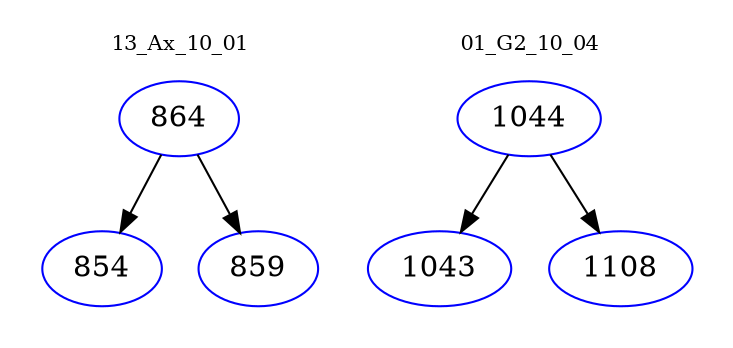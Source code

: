 digraph{
subgraph cluster_0 {
color = white
label = "13_Ax_10_01";
fontsize=10;
T0_864 [label="864", color="blue"]
T0_864 -> T0_854 [color="black"]
T0_854 [label="854", color="blue"]
T0_864 -> T0_859 [color="black"]
T0_859 [label="859", color="blue"]
}
subgraph cluster_1 {
color = white
label = "01_G2_10_04";
fontsize=10;
T1_1044 [label="1044", color="blue"]
T1_1044 -> T1_1043 [color="black"]
T1_1043 [label="1043", color="blue"]
T1_1044 -> T1_1108 [color="black"]
T1_1108 [label="1108", color="blue"]
}
}
